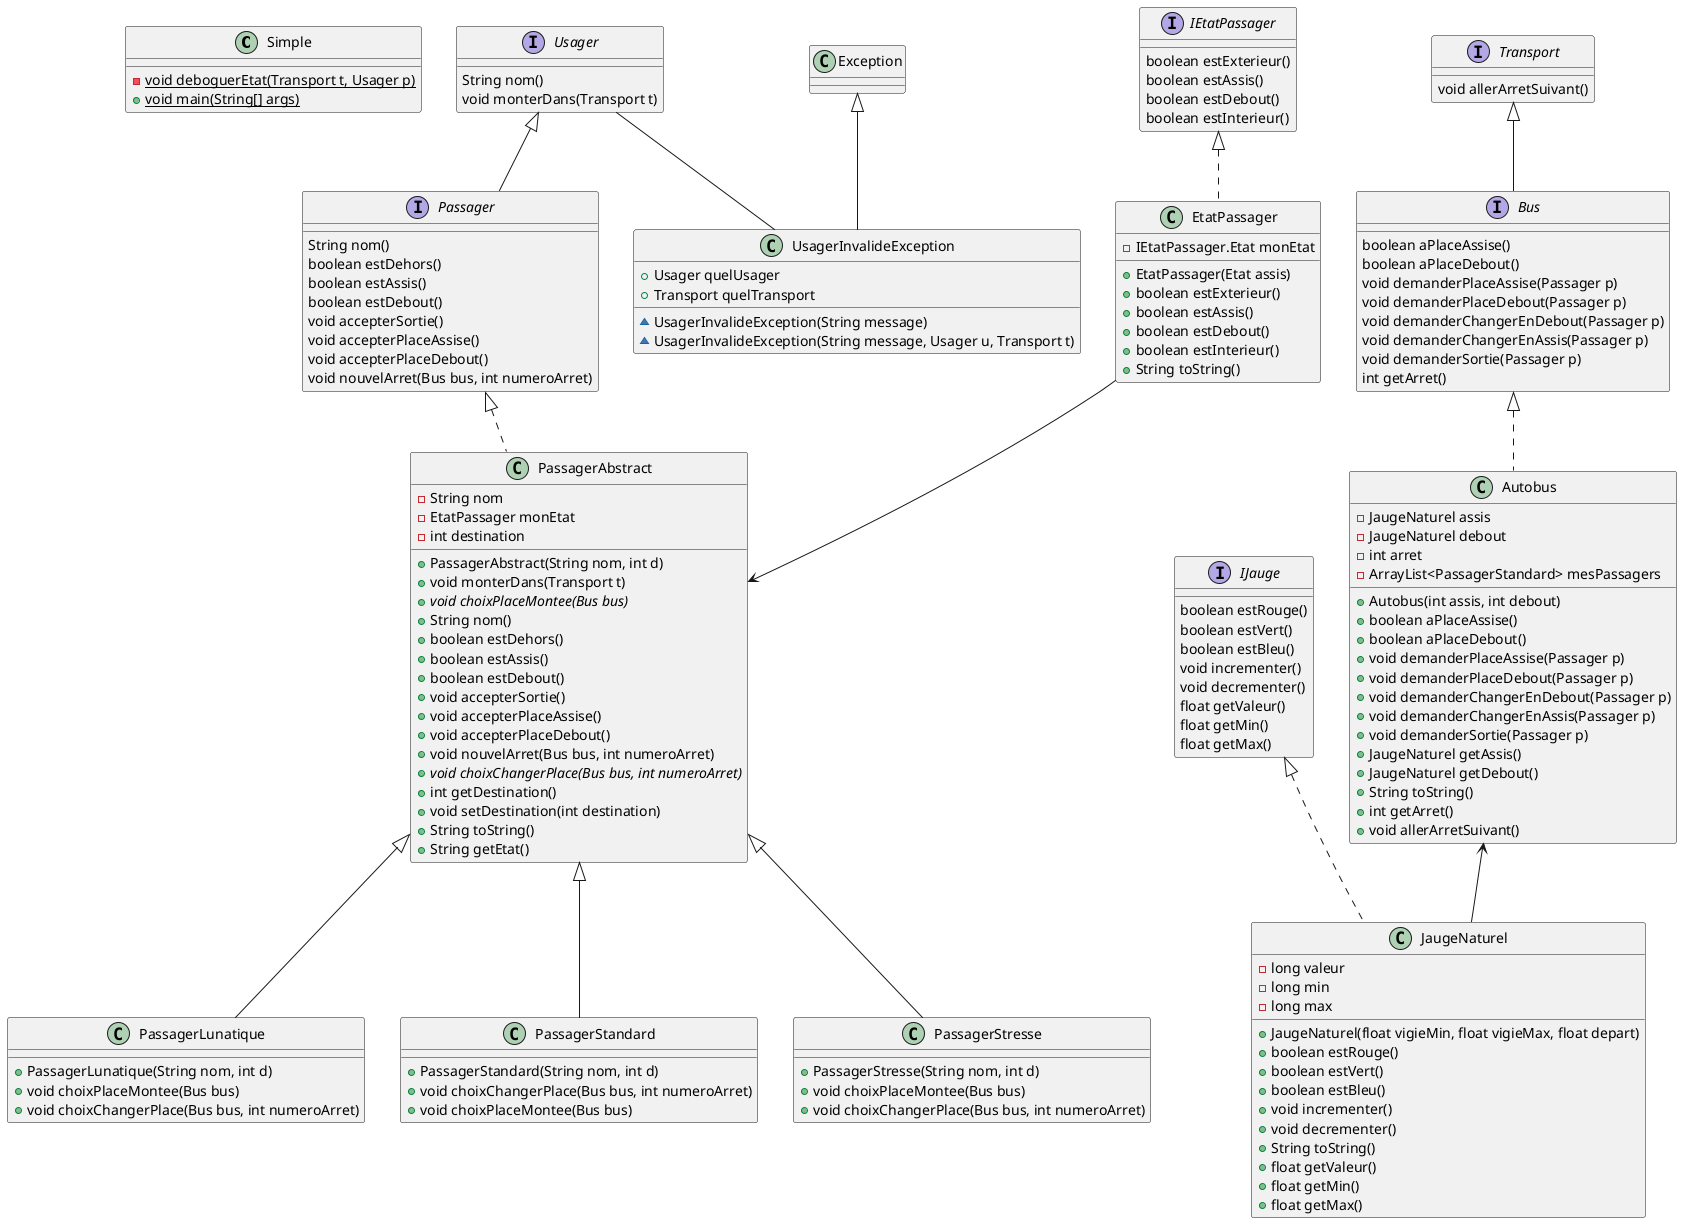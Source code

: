 @startuml
class Simple [[java:TransportEnCommun.Simple]] {
	-{static}void deboguerEtat(Transport t, Usager p)
	+{static}void main(String[] args)
}

abstract class PassagerAbstract [[java:TransportEnCommun.tec.Passager.PassagerAbstract]] {
	-String nom
	-EtatPassager monEtat
	-int destination
	+PassagerAbstract(String nom, int d)
	+void monterDans(Transport t)
	+{abstract}void choixPlaceMontee(Bus bus)
	+String nom()
	+boolean estDehors()
	+boolean estAssis()
	+boolean estDebout()
	+void accepterSortie()
	+void accepterPlaceAssise()
	+void accepterPlaceDebout()
	+void nouvelArret(Bus bus, int numeroArret)
	+{abstract}void choixChangerPlace(Bus bus, int numeroArret)
	+int getDestination()
	+void setDestination(int destination)
	+String toString()
	+String getEtat()
}
interface Passager [[java:TransportEnCommun.tec.Passager.Passager]] {
}

class EtatPassager [[java:TransportEnCommun.tec.Passager.EtatPassager]] {
	-IEtatPassager.Etat monEtat
	+EtatPassager(Etat assis)
	+boolean estExterieur()
	+boolean estAssis()
	+boolean estDebout()
	+boolean estInterieur()
	+String toString()
}
interface IEtatPassager [[java:TransportEnCommun.tec.Passager.IEtatPassager]] {
}

interface IEtatPassager [[java:TransportEnCommun.tec.Passager.IEtatPassager]] {
	boolean estExterieur()
	boolean estAssis()
	boolean estDebout()
	boolean estInterieur()
}

interface Passager [[java:TransportEnCommun.tec.Passager.Passager]] {
	String nom()
	boolean estDehors()
	boolean estAssis()
	boolean estDebout()
	void accepterSortie()
	void accepterPlaceAssise()
	void accepterPlaceDebout()
	void nouvelArret(Bus bus, int numeroArret)
}
interface Usager [[java:TransportEnCommun.tec.Passager.Usager]] {
}


interface Usager [[java:TransportEnCommun.tec.Passager.Usager]] {
	String nom()
	void monterDans(Transport t)
}
class UsagerInvalideException [[java:TransportEnCommun.tec.Passager.UsagerInvalideException]] {
	+Usager quelUsager
	+Transport quelTransport
	~UsagerInvalideException(String message)
	~UsagerInvalideException(String message, Usager u, Transport t)
}
class Exception [[java:java.lang.Exception]] {
}

class Autobus [[java:TransportEnCommun.tec.Transport.Autobus]] {
	-JaugeNaturel assis
	-JaugeNaturel debout
	-int arret
	-ArrayList<PassagerStandard> mesPassagers
	+Autobus(int assis, int debout)
	+boolean aPlaceAssise()
	+boolean aPlaceDebout()
	+void demanderPlaceAssise(Passager p)
	+void demanderPlaceDebout(Passager p)
	+void demanderChangerEnDebout(Passager p)
	+void demanderChangerEnAssis(Passager p)
	+void demanderSortie(Passager p)
	+JaugeNaturel getAssis()
	+JaugeNaturel getDebout()
	+String toString()
	+int getArret()
	+void allerArretSuivant()
}
interface Bus [[java:TransportEnCommun.tec.Transport.Bus]] {
}

interface Bus [[java:TransportEnCommun.tec.Transport.Bus]] {
	boolean aPlaceAssise()
	boolean aPlaceDebout()
	void demanderPlaceAssise(Passager p)
	void demanderPlaceDebout(Passager p)
	void demanderChangerEnDebout(Passager p)
	void demanderChangerEnAssis(Passager p)
	void demanderSortie(Passager p)
	int getArret()
}
interface Transport [[java:TransportEnCommun.tec.Transport.Transport]] {
}

interface IJauge [[java:TransportEnCommun.tec.Transport.IJauge]] {
	boolean estRouge()
	boolean estVert()
	boolean estBleu()
	void incrementer()
	void decrementer()
	float getValeur()
	float getMin()
	float getMax()
}

class JaugeNaturel [[java:TransportEnCommun.tec.Transport.JaugeNaturel]] {
	-long valeur
	-long min
	-long max
	+JaugeNaturel(float vigieMin, float vigieMax, float depart)
	+boolean estRouge()
	+boolean estVert()
	+boolean estBleu()
	+void incrementer()
	+void decrementer()
	+String toString()
	+float getValeur()
	+float getMin()
	+float getMax()
}
interface IJauge [[java:JaugeNaturel.IJauge]] {
}

interface Transport [[java:TransportEnCommun.tec.Transport.Transport]] {
	void allerArretSuivant()
}

class PassagerLunatique [[java:TransportEnCommun.tec.Passager.PassagerLunatique]] {
	+PassagerLunatique(String nom, int d)
	+void choixPlaceMontee(Bus bus)
	+void choixChangerPlace(Bus bus, int numeroArret)
}
class PassagerAbstract [[java:TransportEnCommun.tec.Passager.PassagerAbstract]] {
}

class PassagerStandard [[java:TransportEnCommun.tec.Passager.PassagerStandard]] {
	+PassagerStandard(String nom, int d)
	+void choixChangerPlace(Bus bus, int numeroArret)
	+void choixPlaceMontee(Bus bus)
}
class PassagerAbstract [[java:TransportEnCommun.tec.Passager.PassagerAbstract]] {
}

class PassagerStresse [[java:TransportEnCommun.tec.Passager.PassagerStresse]] {
	+PassagerStresse(String nom, int d)
	+void choixPlaceMontee(Bus bus)
	+void choixChangerPlace(Bus bus, int numeroArret)
}
class PassagerAbstract [[java:TransportEnCommun.tec.Passager.PassagerAbstract]] {
}


Exception <|-- UsagerInvalideException
IEtatPassager <|.. EtatPassager
Usager <|-- Passager
Bus <|.. Autobus
Transport <|-- Bus
IJauge <|.. JaugeNaturel
Usager -- UsagerInvalideException
EtatPassager --> PassagerAbstract
Passager <|.. PassagerAbstract
Autobus <-- JaugeNaturel
PassagerAbstract <|-- PassagerLunatique
PassagerAbstract <|-- PassagerStandard
PassagerAbstract <|-- PassagerStresse


@enduml
